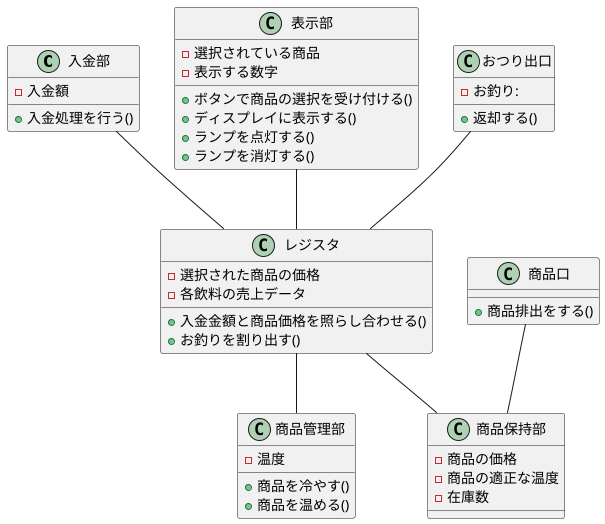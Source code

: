 @startuml


class 入金部 {
    - 入金額
    + 入金処理を行う()
}

class 表示部 {
    - 選択されている商品
    - 表示する数字
    + ボタンで商品の選択を受け付ける()
    + ディスプレイに表示する()
    + ランプを点灯する()
    + ランプを消灯する()
}

class レジスタ {
    - 選択された商品の価格
    - 各飲料の売上データ
    + 入金金額と商品価格を照らし合わせる()
    + お釣りを割り出す()
}

class おつり出口 {
    - お釣り:
    + 返却する()
}

class 商品管理部 {
    - 温度
    + 商品を冷やす()
    + 商品を温める()
}

class 商品保持部 {
    - 商品の価格
    - 商品の適正な温度
    - 在庫数
}

class 商品口 {
    + 商品排出をする()
} 

レジスタ -- 商品保持部
商品口 -- 商品保持部
おつり出口 -- レジスタ
入金部 -- レジスタ
レジスタ -- 商品管理部
表示部 -- レジスタ
@enduml

